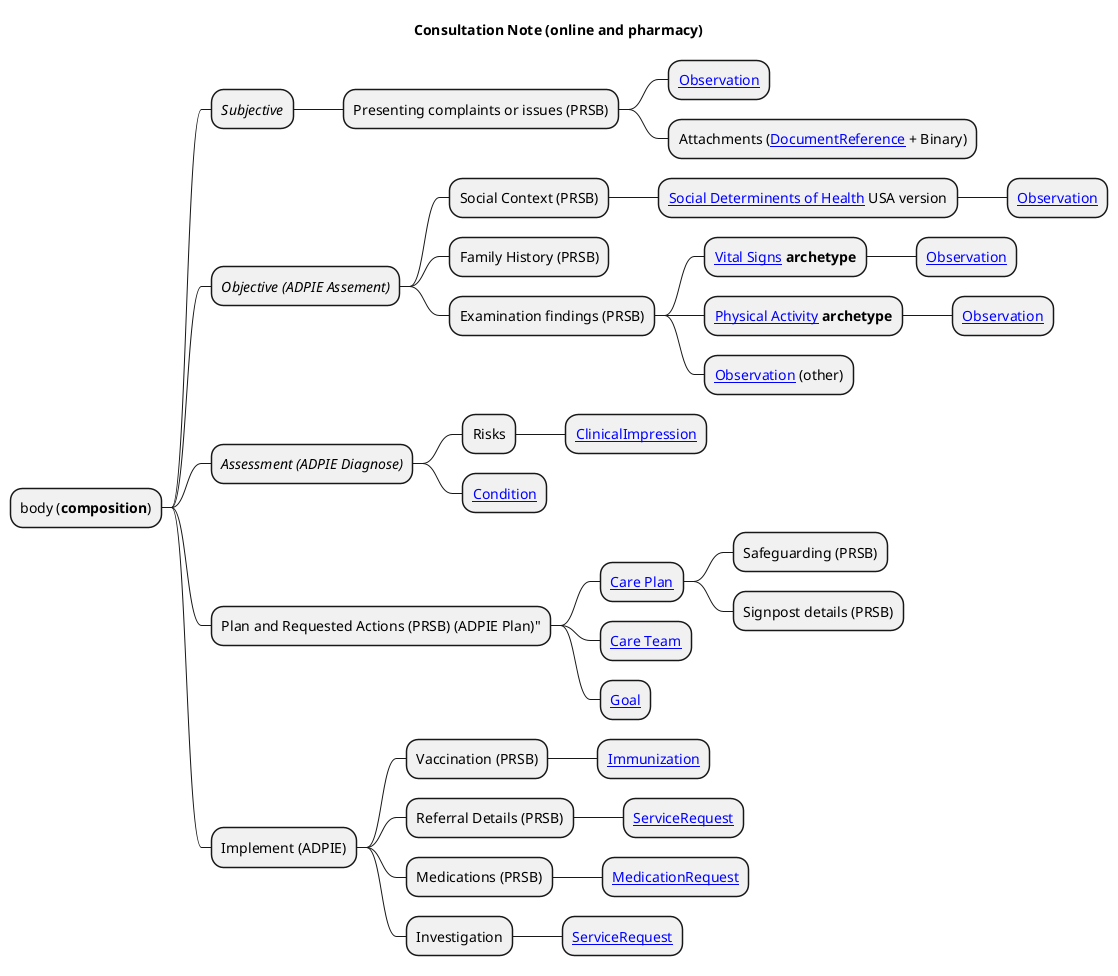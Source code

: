 @startmindmap

title "Consultation Note (online and pharmacy)"

* body (**composition**)
** <i>Subjective</i>
*** Presenting complaints or issues (PRSB)
**** [[StructureDefinition-Observation.html Observation]]
**** Attachments ([[StructureDefinition-DocumentReference.html DocumentReference]] + Binary)
** <i>Objective (ADPIE Assement)</i>
*** Social Context (PRSB)
**** [[https://build.fhir.org/ig/HL7/fhir-sdoh-clinicalcare/ Social Determinents of Health]] USA version
***** [[StructureDefinition-Observation.html Observation]]
*** Family History (PRSB)
*** Examination findings (PRSB)
**** [[assessments-and-observations.html#vital-signs Vital Signs]] <b>archetype</b>
***** [[StructureDefinition-Observation.html Observation]]
**** [[assessments-and-observations.html#daily-physical-activity Physical Activity]] <b>archetype</b>
***** [[StructureDefinition-Observation.html Observation]]
**** [[StructureDefinition-Observation.html Observation]] (other)
** <i>Assessment (ADPIE Diagnose)</i>
*** Risks
**** [[StructureDefinition-ClinicalImpression.html ClinicalImpression]]
*** [[StructureDefinition-Condition.html Condition]]
** Plan and Requested Actions (PRSB) (ADPIE Plan)"
*** [[StructureDefinition-CarePlan.html Care Plan]]
**** Safeguarding (PRSB)
**** Signpost details (PRSB)
*** [[StructureDefinition-CareTeam.html Care Team]]
*** [[StructureDefinition-Goal.html Goal]]
** Implement (ADPIE)
*** Vaccination (PRSB)
**** [[StructureDefinition-Immunization.html Immunization]]
*** Referral Details (PRSB)
**** [[StructureDefinition-ServiceRequest.html ServiceRequest]]
*** Medications (PRSB)
**** [[StructureDefinition-MedicationRequest.html MedicationRequest]]
*** Investigation
**** [[StructureDefinition-ServiceRequest.html ServiceRequest]]

@endmindmap

